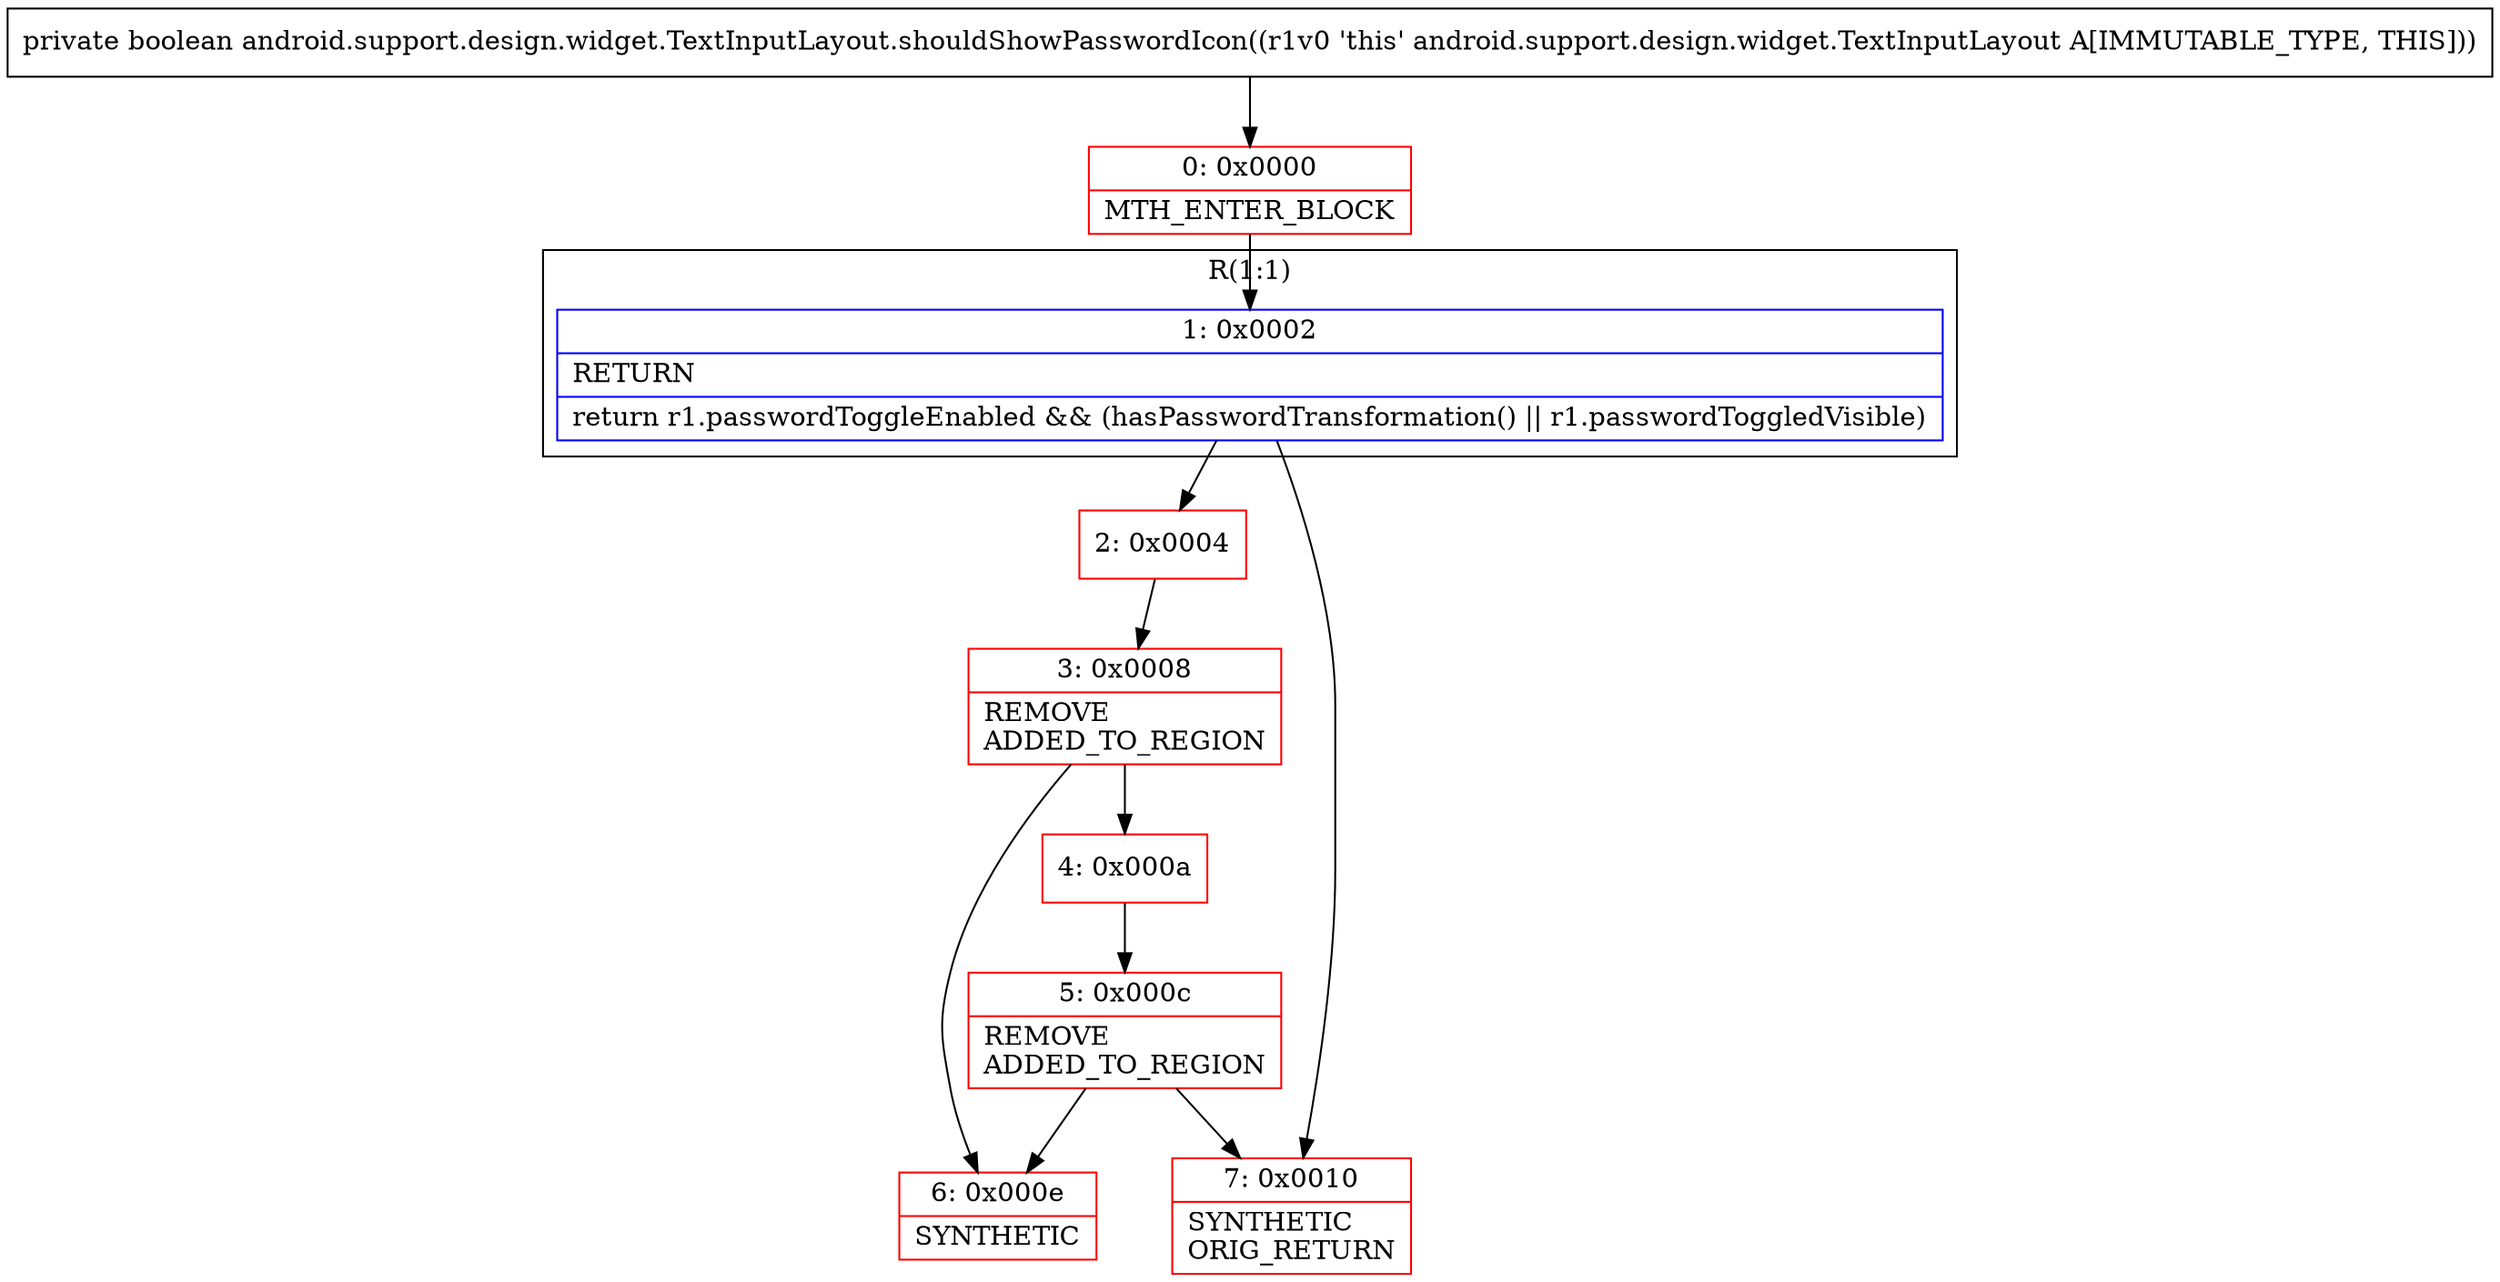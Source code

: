 digraph "CFG forandroid.support.design.widget.TextInputLayout.shouldShowPasswordIcon()Z" {
subgraph cluster_Region_601039793 {
label = "R(1:1)";
node [shape=record,color=blue];
Node_1 [shape=record,label="{1\:\ 0x0002|RETURN\l|return r1.passwordToggleEnabled && (hasPasswordTransformation() \|\| r1.passwordToggledVisible)\l}"];
}
Node_0 [shape=record,color=red,label="{0\:\ 0x0000|MTH_ENTER_BLOCK\l}"];
Node_2 [shape=record,color=red,label="{2\:\ 0x0004}"];
Node_3 [shape=record,color=red,label="{3\:\ 0x0008|REMOVE\lADDED_TO_REGION\l}"];
Node_4 [shape=record,color=red,label="{4\:\ 0x000a}"];
Node_5 [shape=record,color=red,label="{5\:\ 0x000c|REMOVE\lADDED_TO_REGION\l}"];
Node_6 [shape=record,color=red,label="{6\:\ 0x000e|SYNTHETIC\l}"];
Node_7 [shape=record,color=red,label="{7\:\ 0x0010|SYNTHETIC\lORIG_RETURN\l}"];
MethodNode[shape=record,label="{private boolean android.support.design.widget.TextInputLayout.shouldShowPasswordIcon((r1v0 'this' android.support.design.widget.TextInputLayout A[IMMUTABLE_TYPE, THIS])) }"];
MethodNode -> Node_0;
Node_1 -> Node_2;
Node_1 -> Node_7;
Node_0 -> Node_1;
Node_2 -> Node_3;
Node_3 -> Node_4;
Node_3 -> Node_6;
Node_4 -> Node_5;
Node_5 -> Node_6;
Node_5 -> Node_7;
}


